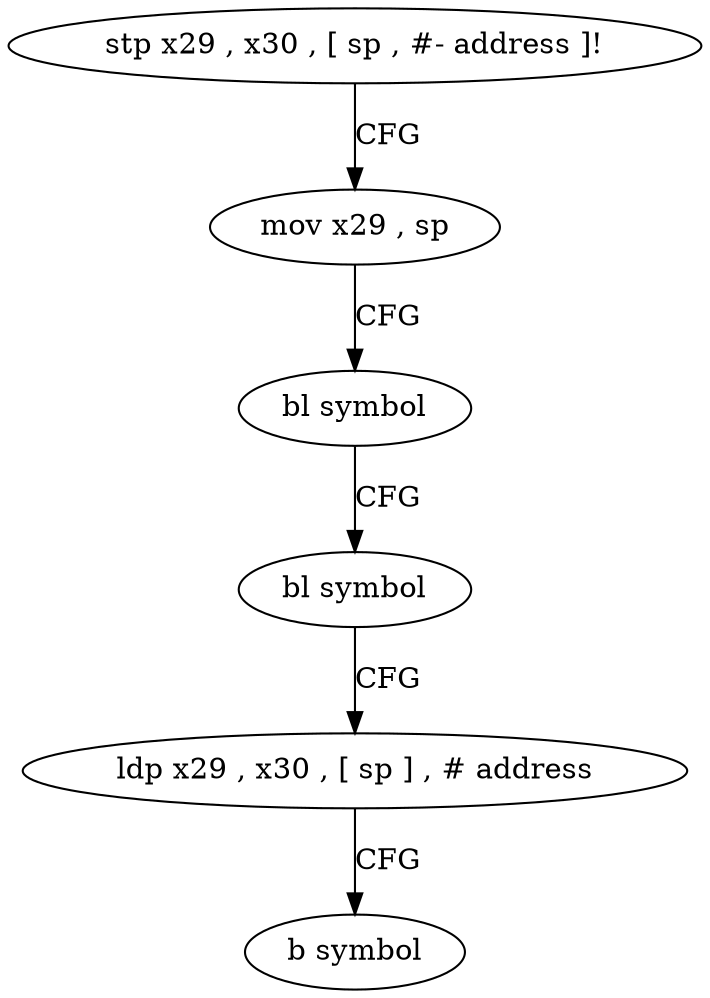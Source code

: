 digraph "func" {
"4210444" [label = "stp x29 , x30 , [ sp , #- address ]!" ]
"4210448" [label = "mov x29 , sp" ]
"4210452" [label = "bl symbol" ]
"4210456" [label = "bl symbol" ]
"4210460" [label = "ldp x29 , x30 , [ sp ] , # address" ]
"4210464" [label = "b symbol" ]
"4210444" -> "4210448" [ label = "CFG" ]
"4210448" -> "4210452" [ label = "CFG" ]
"4210452" -> "4210456" [ label = "CFG" ]
"4210456" -> "4210460" [ label = "CFG" ]
"4210460" -> "4210464" [ label = "CFG" ]
}
